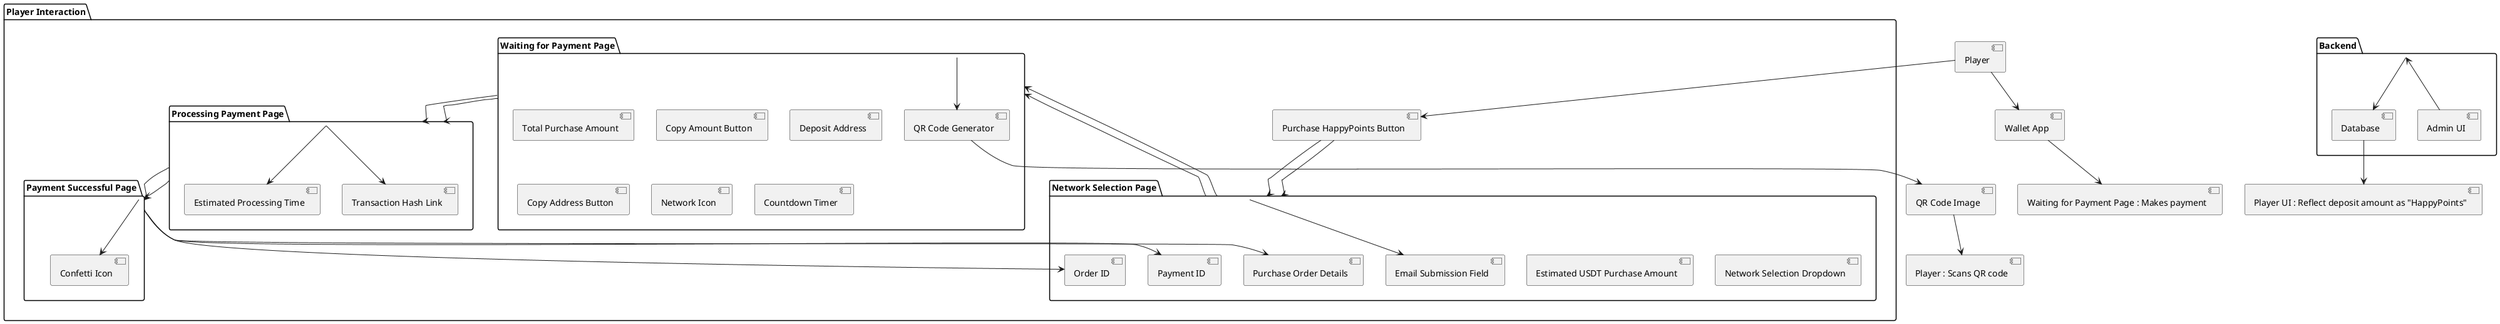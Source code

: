 @startuml
package "Player Interaction" {
    [Purchase HappyPoints Button] --> [Network Selection Page]
    [Network Selection Page] --> [Waiting for Payment Page]
    [Waiting for Payment Page] --> [Processing Payment Page]
    [Processing Payment Page] --> [Payment Successful Page]
}

package "Network Selection Page" {
    [Network Selection Dropdown]
    [Estimated USDT Purchase Amount]
    [Purchase Order Details]
    [Payment ID]
    [Order ID]
    [Email Submission Field]
}

package "Waiting for Payment Page" {
    [QR Code Generator]
    [Total Purchase Amount]
    [Copy Amount Button]
    [Deposit Address]
    [Copy Address Button]
    [Network Icon]
    [Countdown Timer]
}

package "Processing Payment Page" {
    [Transaction Hash Link]
    [Estimated Processing Time]
}

package "Payment Successful Page" {
    [Confetti Icon]
    [Purchase Order Details]
    [Payment ID]
    [Order ID]
}

package "Backend" {
    [Admin UI]
    [Database]
}

[Player] --> [Purchase HappyPoints Button]
[Purchase HappyPoints Button] --> [Network Selection Page]
[Network Selection Page] --> [Email Submission Field]
[Network Selection Page] --> [Waiting for Payment Page]
[Waiting for Payment Page] --> [QR Code Generator]
[QR Code Generator] --> [QR Code Image]
[QR Code Image] --> [Player : Scans QR code]
[Player] --> [Wallet App]
[Wallet App] --> [Waiting for Payment Page : Makes payment]
[Waiting for Payment Page] --> [Processing Payment Page]
[Processing Payment Page] --> [Transaction Hash Link]
[Processing Payment Page] --> [Estimated Processing Time]
[Processing Payment Page] --> [Payment Successful Page]
[Payment Successful Page] --> [Confetti Icon]
[Payment Successful Page] --> [Purchase Order Details]
[Payment Successful Page] --> [Payment ID]
[Payment Successful Page] --> [Order ID]

[Admin UI] --> [Backend]
[Backend] --> [Database]
[Database] --> [Player UI : Reflect deposit amount as "HappyPoints"]

@enduml
